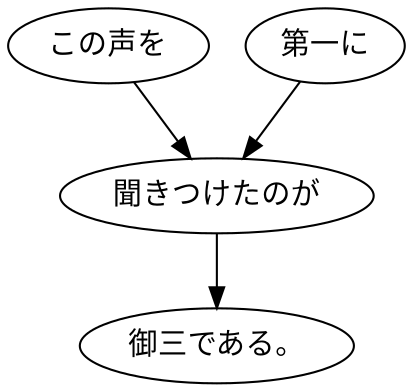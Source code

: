 digraph graph629 {
	node0 [label="この声を"];
	node1 [label="第一に"];
	node2 [label="聞きつけたのが"];
	node3 [label="御三である。"];
	node0 -> node2;
	node1 -> node2;
	node2 -> node3;
}

